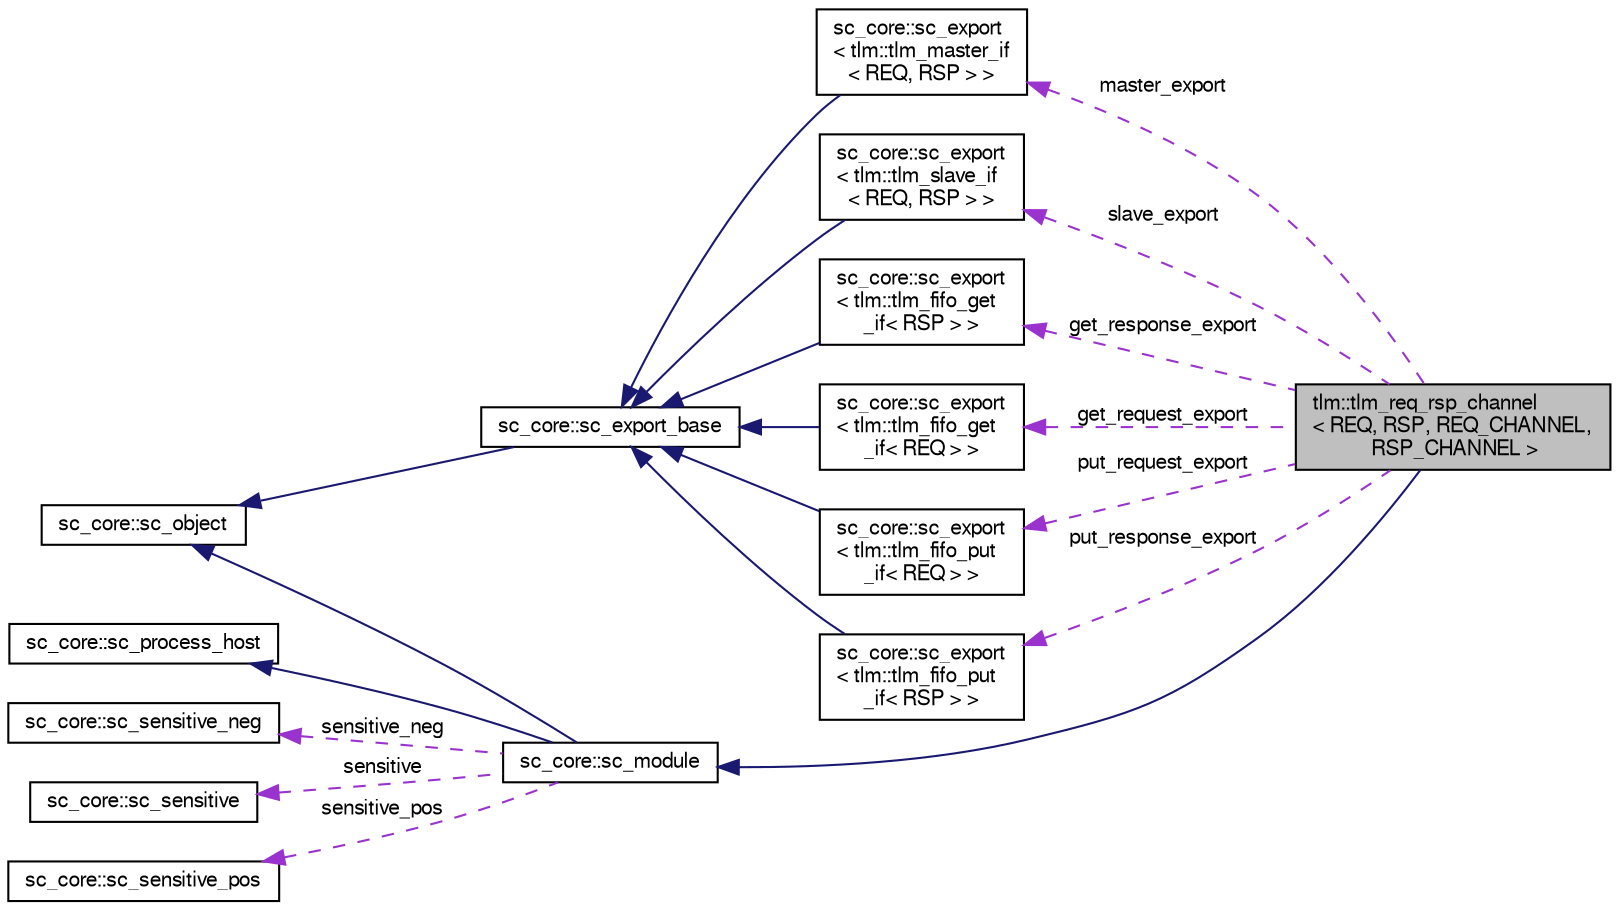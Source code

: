 digraph "tlm::tlm_req_rsp_channel&lt; REQ, RSP, REQ_CHANNEL, RSP_CHANNEL &gt;"
{
  edge [fontname="FreeSans",fontsize="10",labelfontname="FreeSans",labelfontsize="10"];
  node [fontname="FreeSans",fontsize="10",shape=record];
  rankdir="LR";
  Node4 [label="tlm::tlm_req_rsp_channel\l\< REQ, RSP, REQ_CHANNEL,\l RSP_CHANNEL \>",height=0.2,width=0.4,color="black", fillcolor="grey75", style="filled", fontcolor="black"];
  Node5 -> Node4 [dir="back",color="midnightblue",fontsize="10",style="solid",fontname="FreeSans"];
  Node5 [label="sc_core::sc_module",height=0.2,width=0.4,color="black", fillcolor="white", style="filled",URL="/mnt/c/Users/fangk/Documents/hdl-playground/lib/systemc-2.3.3/objdir/docs/sysc/doxygen/systemc.tag$a01868.html"];
  Node6 -> Node5 [dir="back",color="midnightblue",fontsize="10",style="solid",fontname="FreeSans"];
  Node6 [label="sc_core::sc_object",height=0.2,width=0.4,color="black", fillcolor="white", style="filled",URL="/mnt/c/Users/fangk/Documents/hdl-playground/lib/systemc-2.3.3/objdir/docs/sysc/doxygen/systemc.tag$a01884.html"];
  Node7 -> Node5 [dir="back",color="midnightblue",fontsize="10",style="solid",fontname="FreeSans"];
  Node7 [label="sc_core::sc_process_host",height=0.2,width=0.4,color="black", fillcolor="white", style="filled",URL="/mnt/c/Users/fangk/Documents/hdl-playground/lib/systemc-2.3.3/objdir/docs/sysc/doxygen/systemc.tag$a01908.html"];
  Node8 -> Node5 [dir="back",color="darkorchid3",fontsize="10",style="dashed",label=" sensitive_neg" ,fontname="FreeSans"];
  Node8 [label="sc_core::sc_sensitive_neg",height=0.2,width=0.4,color="black", fillcolor="white", style="filled",URL="/mnt/c/Users/fangk/Documents/hdl-playground/lib/systemc-2.3.3/objdir/docs/sysc/doxygen/systemc.tag$a01964.html"];
  Node9 -> Node5 [dir="back",color="darkorchid3",fontsize="10",style="dashed",label=" sensitive" ,fontname="FreeSans"];
  Node9 [label="sc_core::sc_sensitive",height=0.2,width=0.4,color="black", fillcolor="white", style="filled",URL="/mnt/c/Users/fangk/Documents/hdl-playground/lib/systemc-2.3.3/objdir/docs/sysc/doxygen/systemc.tag$a01956.html"];
  Node10 -> Node5 [dir="back",color="darkorchid3",fontsize="10",style="dashed",label=" sensitive_pos" ,fontname="FreeSans"];
  Node10 [label="sc_core::sc_sensitive_pos",height=0.2,width=0.4,color="black", fillcolor="white", style="filled",URL="/mnt/c/Users/fangk/Documents/hdl-playground/lib/systemc-2.3.3/objdir/docs/sysc/doxygen/systemc.tag$a01960.html"];
  Node11 -> Node4 [dir="back",color="darkorchid3",fontsize="10",style="dashed",label=" slave_export" ,fontname="FreeSans"];
  Node11 [label="sc_core::sc_export\l\< tlm::tlm_slave_if\l\< REQ, RSP \> \>",height=0.2,width=0.4,color="black", fillcolor="white", style="filled",URL="/mnt/c/Users/fangk/Documents/hdl-playground/lib/systemc-2.3.3/objdir/docs/sysc/doxygen/systemc.tag$a01144.html"];
  Node12 -> Node11 [dir="back",color="midnightblue",fontsize="10",style="solid",fontname="FreeSans"];
  Node12 [label="sc_core::sc_export_base",height=0.2,width=0.4,color="black", fillcolor="white", style="filled",URL="/mnt/c/Users/fangk/Documents/hdl-playground/lib/systemc-2.3.3/objdir/docs/sysc/doxygen/systemc.tag$a01140.html"];
  Node6 -> Node12 [dir="back",color="midnightblue",fontsize="10",style="solid",fontname="FreeSans"];
  Node13 -> Node4 [dir="back",color="darkorchid3",fontsize="10",style="dashed",label=" get_response_export" ,fontname="FreeSans"];
  Node13 [label="sc_core::sc_export\l\< tlm::tlm_fifo_get\l_if\< RSP \> \>",height=0.2,width=0.4,color="black", fillcolor="white", style="filled",URL="/mnt/c/Users/fangk/Documents/hdl-playground/lib/systemc-2.3.3/objdir/docs/sysc/doxygen/systemc.tag$a01144.html"];
  Node12 -> Node13 [dir="back",color="midnightblue",fontsize="10",style="solid",fontname="FreeSans"];
  Node14 -> Node4 [dir="back",color="darkorchid3",fontsize="10",style="dashed",label=" get_request_export" ,fontname="FreeSans"];
  Node14 [label="sc_core::sc_export\l\< tlm::tlm_fifo_get\l_if\< REQ \> \>",height=0.2,width=0.4,color="black", fillcolor="white", style="filled",URL="/mnt/c/Users/fangk/Documents/hdl-playground/lib/systemc-2.3.3/objdir/docs/sysc/doxygen/systemc.tag$a01144.html"];
  Node12 -> Node14 [dir="back",color="midnightblue",fontsize="10",style="solid",fontname="FreeSans"];
  Node15 -> Node4 [dir="back",color="darkorchid3",fontsize="10",style="dashed",label=" put_request_export" ,fontname="FreeSans"];
  Node15 [label="sc_core::sc_export\l\< tlm::tlm_fifo_put\l_if\< REQ \> \>",height=0.2,width=0.4,color="black", fillcolor="white", style="filled",URL="/mnt/c/Users/fangk/Documents/hdl-playground/lib/systemc-2.3.3/objdir/docs/sysc/doxygen/systemc.tag$a01144.html"];
  Node12 -> Node15 [dir="back",color="midnightblue",fontsize="10",style="solid",fontname="FreeSans"];
  Node16 -> Node4 [dir="back",color="darkorchid3",fontsize="10",style="dashed",label=" put_response_export" ,fontname="FreeSans"];
  Node16 [label="sc_core::sc_export\l\< tlm::tlm_fifo_put\l_if\< RSP \> \>",height=0.2,width=0.4,color="black", fillcolor="white", style="filled",URL="/mnt/c/Users/fangk/Documents/hdl-playground/lib/systemc-2.3.3/objdir/docs/sysc/doxygen/systemc.tag$a01144.html"];
  Node12 -> Node16 [dir="back",color="midnightblue",fontsize="10",style="solid",fontname="FreeSans"];
  Node17 -> Node4 [dir="back",color="darkorchid3",fontsize="10",style="dashed",label=" master_export" ,fontname="FreeSans"];
  Node17 [label="sc_core::sc_export\l\< tlm::tlm_master_if\l\< REQ, RSP \> \>",height=0.2,width=0.4,color="black", fillcolor="white", style="filled",URL="/mnt/c/Users/fangk/Documents/hdl-playground/lib/systemc-2.3.3/objdir/docs/sysc/doxygen/systemc.tag$a01144.html"];
  Node12 -> Node17 [dir="back",color="midnightblue",fontsize="10",style="solid",fontname="FreeSans"];
}
